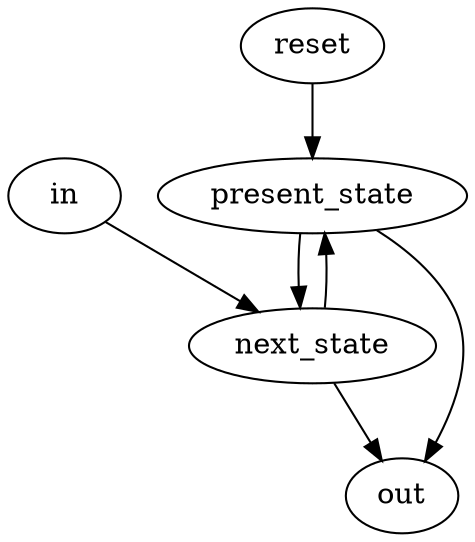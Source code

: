strict digraph "" {
	reset -> present_state	[weight=2.0];
	next_state -> out	[weight=1.0];
	next_state -> present_state	[weight=1.0];
	present_state -> next_state	[weight=3.0];
	present_state -> out	[weight=1.0];
	in -> next_state	[weight=2.0];
}
